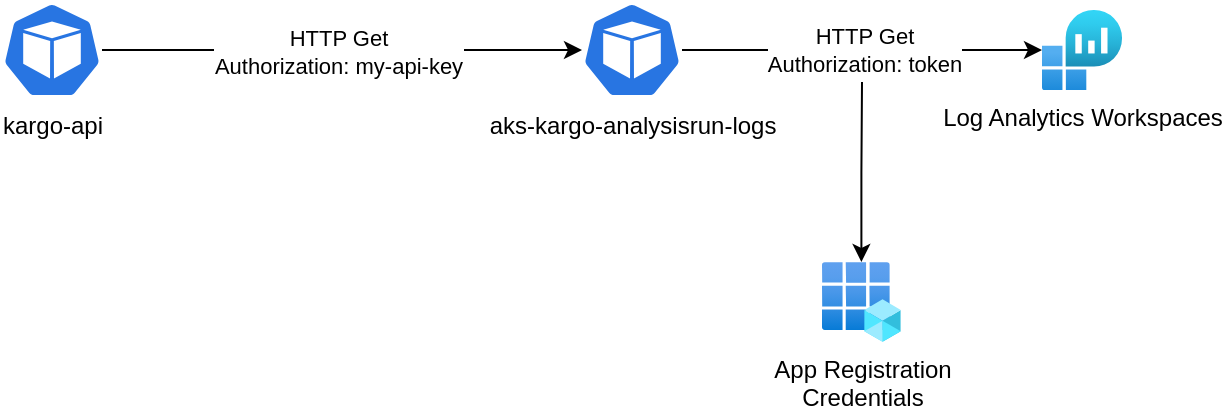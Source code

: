 <mxfile version="24.0.4" type="device">
  <diagram name="Page-1" id="Hao7ndjsZJh5Uqbxbapb">
    <mxGraphModel dx="875" dy="598" grid="1" gridSize="10" guides="1" tooltips="1" connect="1" arrows="1" fold="1" page="1" pageScale="1" pageWidth="1100" pageHeight="850" background="#FFFFFF" math="0" shadow="0">
      <root>
        <mxCell id="0" />
        <mxCell id="1" parent="0" />
        <mxCell id="u18oBKRGe37LT1BTIHt9-4" style="edgeStyle=orthogonalEdgeStyle;rounded=0;orthogonalLoop=1;jettySize=auto;html=1;fontColor=#000000;labelBackgroundColor=#FFFFFF;" edge="1" parent="1" source="u18oBKRGe37LT1BTIHt9-1" target="u18oBKRGe37LT1BTIHt9-2">
          <mxGeometry relative="1" as="geometry" />
        </mxCell>
        <mxCell id="u18oBKRGe37LT1BTIHt9-6" value="HTTP Get&lt;div&gt;Authorization: my-api-key&lt;/div&gt;" style="edgeLabel;html=1;align=center;verticalAlign=middle;resizable=0;points=[];" vertex="1" connectable="0" parent="u18oBKRGe37LT1BTIHt9-4">
          <mxGeometry x="-0.018" y="-1" relative="1" as="geometry">
            <mxPoint as="offset" />
          </mxGeometry>
        </mxCell>
        <mxCell id="u18oBKRGe37LT1BTIHt9-1" value="&lt;div&gt;&lt;font style=&quot;background-color: rgb(255, 255, 255);&quot;&gt;kargo-api&lt;/font&gt;&lt;/div&gt;" style="aspect=fixed;sketch=0;html=1;dashed=0;whitespace=wrap;fillColor=#2875E2;strokeColor=#ffffff;points=[[0.005,0.63,0],[0.1,0.2,0],[0.9,0.2,0],[0.5,0,0],[0.995,0.63,0],[0.72,0.99,0],[0.5,1,0],[0.28,0.99,0]];shape=mxgraph.kubernetes.icon2;prIcon=pod;verticalAlign=top;labelPosition=center;verticalLabelPosition=bottom;align=center;" vertex="1" parent="1">
          <mxGeometry x="10" y="10" width="50" height="48" as="geometry" />
        </mxCell>
        <mxCell id="u18oBKRGe37LT1BTIHt9-2" value="&lt;div&gt;&lt;span style=&quot;background-color: rgb(255, 255, 255);&quot;&gt;aks-kargo-analysisrun-logs&lt;/span&gt;&lt;/div&gt;" style="aspect=fixed;sketch=0;html=1;dashed=0;whitespace=wrap;fillColor=#2875E2;strokeColor=#ffffff;points=[[0.005,0.63,0],[0.1,0.2,0],[0.9,0.2,0],[0.5,0,0],[0.995,0.63,0],[0.72,0.99,0],[0.5,1,0],[0.28,0.99,0]];shape=mxgraph.kubernetes.icon2;prIcon=pod;verticalAlign=top;labelPosition=center;verticalLabelPosition=bottom;align=center;" vertex="1" parent="1">
          <mxGeometry x="300" y="10" width="50" height="48" as="geometry" />
        </mxCell>
        <mxCell id="u18oBKRGe37LT1BTIHt9-10" style="edgeStyle=orthogonalEdgeStyle;rounded=0;orthogonalLoop=1;jettySize=auto;html=1;" edge="1" parent="1" source="u18oBKRGe37LT1BTIHt9-2" target="u18oBKRGe37LT1BTIHt9-8">
          <mxGeometry relative="1" as="geometry">
            <mxPoint x="509.38" y="34" as="sourcePoint" />
          </mxGeometry>
        </mxCell>
        <mxCell id="u18oBKRGe37LT1BTIHt9-11" value="HTTP Get&lt;div&gt;Authorization: token&lt;/div&gt;" style="edgeLabel;html=1;align=center;verticalAlign=middle;resizable=0;points=[];" vertex="1" connectable="0" parent="u18oBKRGe37LT1BTIHt9-10">
          <mxGeometry x="0.003" relative="1" as="geometry">
            <mxPoint as="offset" />
          </mxGeometry>
        </mxCell>
        <mxCell id="u18oBKRGe37LT1BTIHt9-8" value="Log Analytics Workspaces" style="image;aspect=fixed;html=1;points=[];align=center;fontSize=12;image=img/lib/azure2/analytics/Log_Analytics_Workspaces.svg;" vertex="1" parent="1">
          <mxGeometry x="530" y="14" width="40" height="40" as="geometry" />
        </mxCell>
        <mxCell id="u18oBKRGe37LT1BTIHt9-15" style="edgeStyle=orthogonalEdgeStyle;rounded=0;orthogonalLoop=1;jettySize=auto;html=1;startArrow=classic;startFill=1;endArrow=none;endFill=0;" edge="1" parent="1" source="u18oBKRGe37LT1BTIHt9-13">
          <mxGeometry relative="1" as="geometry">
            <mxPoint x="440" y="50" as="targetPoint" />
          </mxGeometry>
        </mxCell>
        <mxCell id="u18oBKRGe37LT1BTIHt9-13" value="App Registration&lt;div&gt;Credentials&lt;/div&gt;" style="image;aspect=fixed;html=1;points=[];align=center;fontSize=12;image=img/lib/azure2/identity/App_Registrations.svg;labelBackgroundColor=#FFFFFF;" vertex="1" parent="1">
          <mxGeometry x="420" y="140" width="39.38" height="40" as="geometry" />
        </mxCell>
      </root>
    </mxGraphModel>
  </diagram>
</mxfile>
